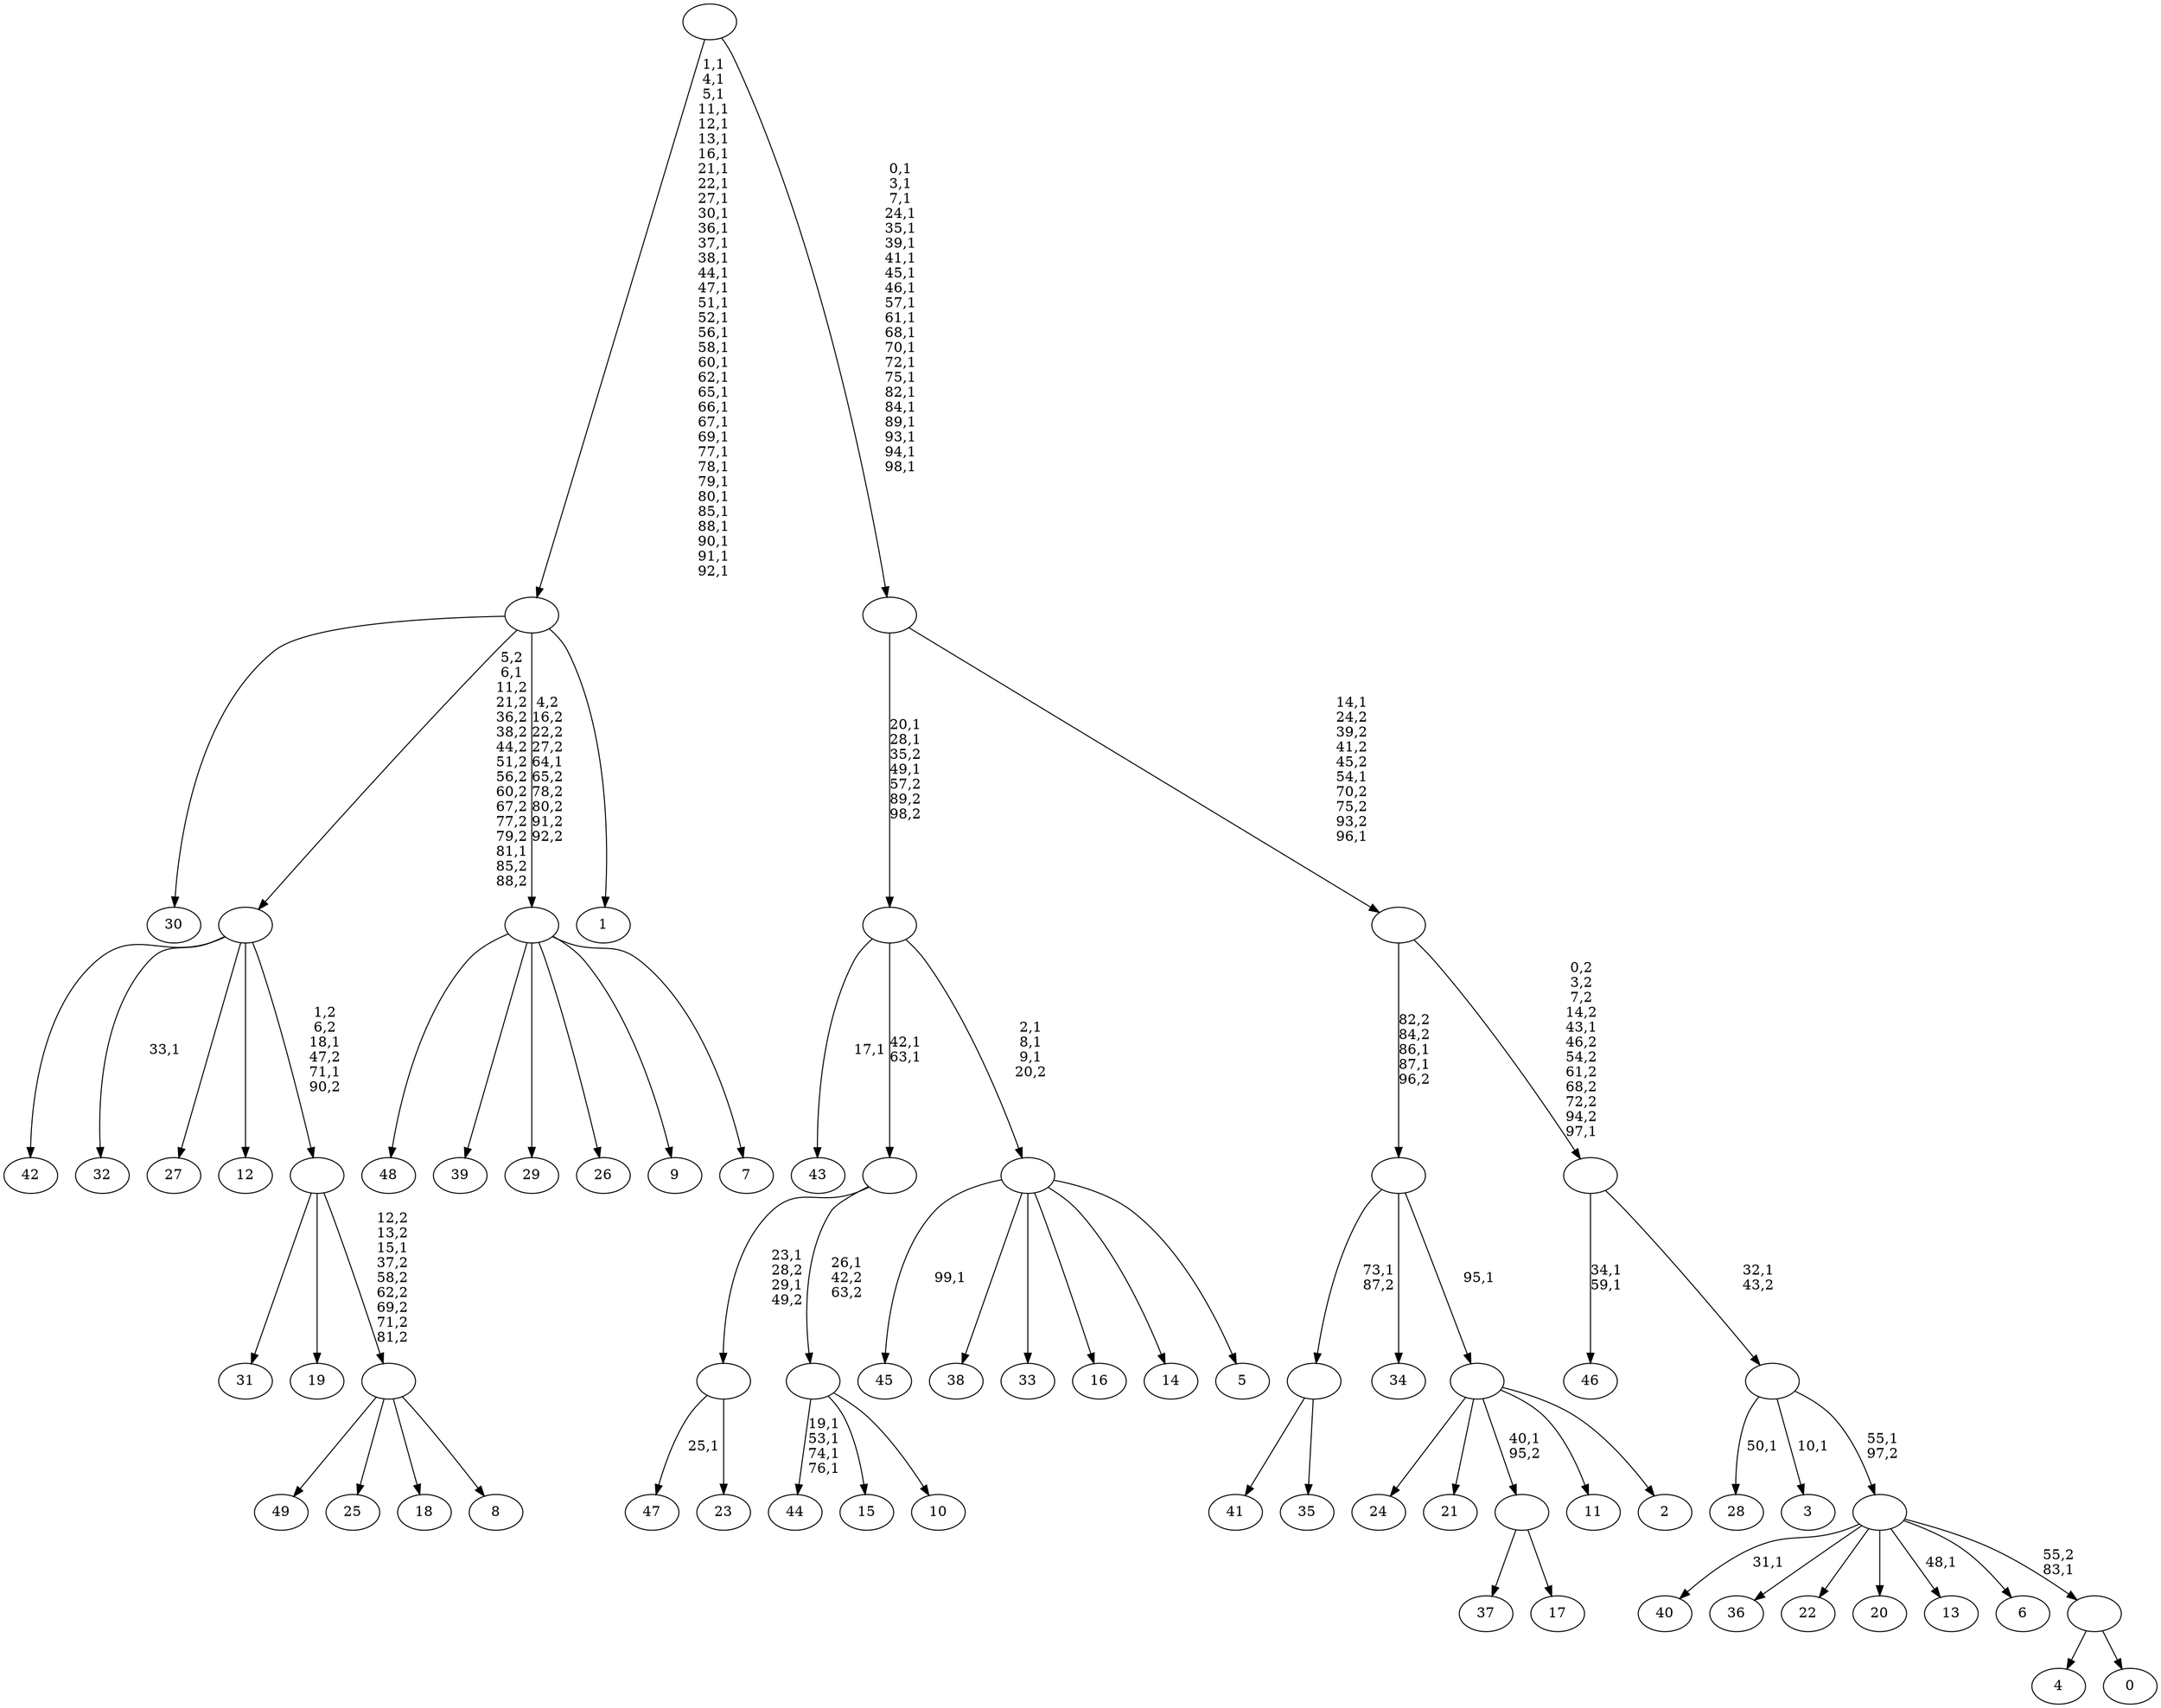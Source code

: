 digraph T {
	150 [label="49"]
	149 [label="48"]
	148 [label="47"]
	146 [label="46"]
	143 [label="45"]
	141 [label="44"]
	136 [label="43"]
	134 [label="42"]
	133 [label="41"]
	132 [label="40"]
	130 [label="39"]
	129 [label="38"]
	128 [label="37"]
	127 [label="36"]
	126 [label="35"]
	125 [label=""]
	124 [label="34"]
	123 [label="33"]
	122 [label="32"]
	120 [label="31"]
	119 [label="30"]
	118 [label="29"]
	117 [label="28"]
	115 [label="27"]
	114 [label="26"]
	113 [label="25"]
	112 [label="24"]
	111 [label="23"]
	110 [label=""]
	108 [label="22"]
	107 [label="21"]
	106 [label="20"]
	105 [label="19"]
	104 [label="18"]
	103 [label="17"]
	102 [label=""]
	101 [label="16"]
	100 [label="15"]
	99 [label="14"]
	98 [label="13"]
	96 [label="12"]
	95 [label="11"]
	94 [label="10"]
	93 [label=""]
	92 [label=""]
	90 [label="9"]
	89 [label="8"]
	88 [label=""]
	87 [label=""]
	85 [label=""]
	83 [label="7"]
	82 [label=""]
	81 [label="6"]
	80 [label="5"]
	79 [label=""]
	76 [label=""]
	73 [label="4"]
	72 [label="3"]
	70 [label="2"]
	69 [label=""]
	68 [label=""]
	66 [label="1"]
	65 [label=""]
	30 [label="0"]
	29 [label=""]
	28 [label=""]
	27 [label=""]
	26 [label=""]
	24 [label=""]
	21 [label=""]
	0 [label=""]
	125 -> 133 [label=""]
	125 -> 126 [label=""]
	110 -> 148 [label="25,1"]
	110 -> 111 [label=""]
	102 -> 128 [label=""]
	102 -> 103 [label=""]
	93 -> 141 [label="19,1\n53,1\n74,1\n76,1"]
	93 -> 100 [label=""]
	93 -> 94 [label=""]
	92 -> 110 [label="23,1\n28,2\n29,1\n49,2"]
	92 -> 93 [label="26,1\n42,2\n63,2"]
	88 -> 150 [label=""]
	88 -> 113 [label=""]
	88 -> 104 [label=""]
	88 -> 89 [label=""]
	87 -> 120 [label=""]
	87 -> 105 [label=""]
	87 -> 88 [label="12,2\n13,2\n15,1\n37,2\n58,2\n62,2\n69,2\n71,2\n81,2"]
	85 -> 87 [label="1,2\n6,2\n18,1\n47,2\n71,1\n90,2"]
	85 -> 122 [label="33,1"]
	85 -> 134 [label=""]
	85 -> 115 [label=""]
	85 -> 96 [label=""]
	82 -> 149 [label=""]
	82 -> 130 [label=""]
	82 -> 118 [label=""]
	82 -> 114 [label=""]
	82 -> 90 [label=""]
	82 -> 83 [label=""]
	79 -> 143 [label="99,1"]
	79 -> 129 [label=""]
	79 -> 123 [label=""]
	79 -> 101 [label=""]
	79 -> 99 [label=""]
	79 -> 80 [label=""]
	76 -> 79 [label="2,1\n8,1\n9,1\n20,2"]
	76 -> 92 [label="42,1\n63,1"]
	76 -> 136 [label="17,1"]
	69 -> 112 [label=""]
	69 -> 107 [label=""]
	69 -> 102 [label="40,1\n95,2"]
	69 -> 95 [label=""]
	69 -> 70 [label=""]
	68 -> 125 [label="73,1\n87,2"]
	68 -> 124 [label=""]
	68 -> 69 [label="95,1"]
	65 -> 85 [label="5,2\n6,1\n11,2\n21,2\n36,2\n38,2\n44,2\n51,2\n56,2\n60,2\n67,2\n77,2\n79,2\n81,1\n85,2\n88,2"]
	65 -> 119 [label=""]
	65 -> 82 [label="4,2\n16,2\n22,2\n27,2\n64,1\n65,2\n78,2\n80,2\n91,2\n92,2"]
	65 -> 66 [label=""]
	29 -> 73 [label=""]
	29 -> 30 [label=""]
	28 -> 98 [label="48,1"]
	28 -> 132 [label="31,1"]
	28 -> 127 [label=""]
	28 -> 108 [label=""]
	28 -> 106 [label=""]
	28 -> 81 [label=""]
	28 -> 29 [label="55,2\n83,1"]
	27 -> 72 [label="10,1"]
	27 -> 117 [label="50,1"]
	27 -> 28 [label="55,1\n97,2"]
	26 -> 146 [label="34,1\n59,1"]
	26 -> 27 [label="32,1\n43,2"]
	24 -> 26 [label="0,2\n3,2\n7,2\n14,2\n43,1\n46,2\n54,2\n61,2\n68,2\n72,2\n94,2\n97,1"]
	24 -> 68 [label="82,2\n84,2\n86,1\n87,1\n96,2"]
	21 -> 24 [label="14,1\n24,2\n39,2\n41,2\n45,2\n54,1\n70,2\n75,2\n93,2\n96,1"]
	21 -> 76 [label="20,1\n28,1\n35,2\n49,1\n57,2\n89,2\n98,2"]
	0 -> 21 [label="0,1\n3,1\n7,1\n24,1\n35,1\n39,1\n41,1\n45,1\n46,1\n57,1\n61,1\n68,1\n70,1\n72,1\n75,1\n82,1\n84,1\n89,1\n93,1\n94,1\n98,1"]
	0 -> 65 [label="1,1\n4,1\n5,1\n11,1\n12,1\n13,1\n16,1\n21,1\n22,1\n27,1\n30,1\n36,1\n37,1\n38,1\n44,1\n47,1\n51,1\n52,1\n56,1\n58,1\n60,1\n62,1\n65,1\n66,1\n67,1\n69,1\n77,1\n78,1\n79,1\n80,1\n85,1\n88,1\n90,1\n91,1\n92,1"]
}
